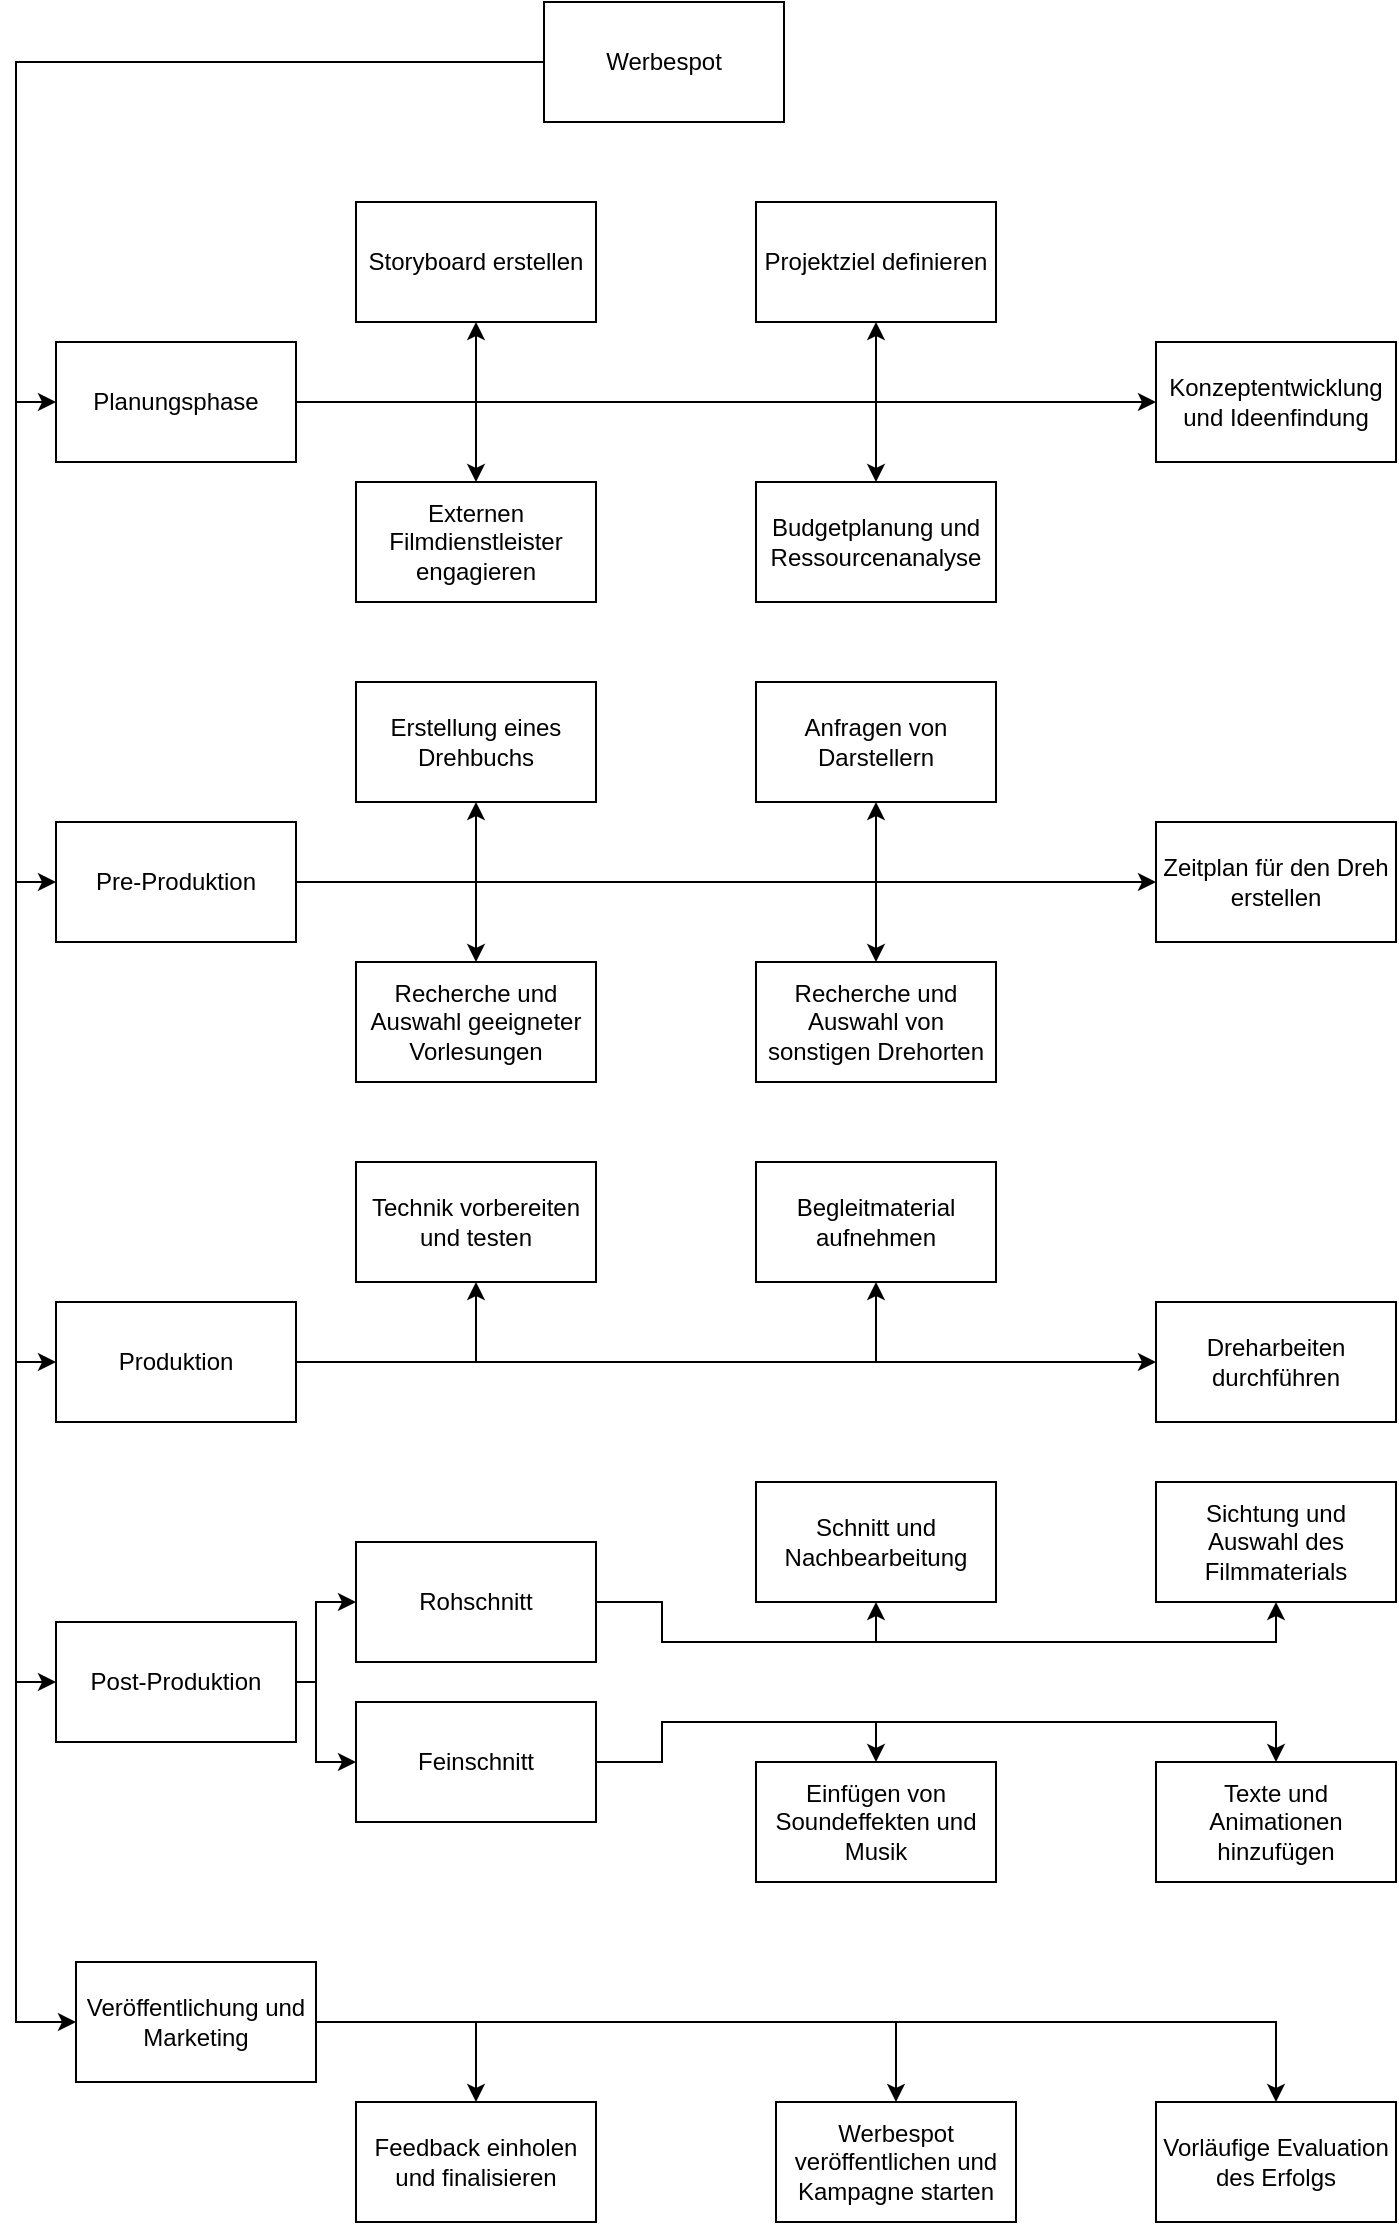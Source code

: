 <mxfile version="26.0.3">
  <diagram name="Seite-1" id="-RkgGW7811Z0LGyBiH7x">
    <mxGraphModel dx="1400" dy="842" grid="1" gridSize="10" guides="1" tooltips="1" connect="1" arrows="1" fold="1" page="1" pageScale="1" pageWidth="827" pageHeight="1169" math="0" shadow="0">
      <root>
        <mxCell id="0" />
        <mxCell id="1" parent="0" />
        <mxCell id="VMfmg8et39PvQThMeTDz-4" value="" style="edgeStyle=orthogonalEdgeStyle;rounded=0;orthogonalLoop=1;jettySize=auto;html=1;" parent="1" source="VMfmg8et39PvQThMeTDz-1" target="VMfmg8et39PvQThMeTDz-3" edge="1">
          <mxGeometry relative="1" as="geometry">
            <Array as="points">
              <mxPoint x="30" y="70" />
              <mxPoint x="30" y="240" />
            </Array>
          </mxGeometry>
        </mxCell>
        <mxCell id="VMfmg8et39PvQThMeTDz-6" value="" style="edgeStyle=orthogonalEdgeStyle;rounded=0;orthogonalLoop=1;jettySize=auto;html=1;" parent="1" source="VMfmg8et39PvQThMeTDz-1" target="VMfmg8et39PvQThMeTDz-5" edge="1">
          <mxGeometry relative="1" as="geometry">
            <Array as="points">
              <mxPoint x="30" y="70" />
              <mxPoint x="30" y="480" />
            </Array>
          </mxGeometry>
        </mxCell>
        <mxCell id="VMfmg8et39PvQThMeTDz-8" value="" style="edgeStyle=orthogonalEdgeStyle;rounded=0;orthogonalLoop=1;jettySize=auto;html=1;" parent="1" source="VMfmg8et39PvQThMeTDz-1" target="VMfmg8et39PvQThMeTDz-7" edge="1">
          <mxGeometry relative="1" as="geometry">
            <Array as="points">
              <mxPoint x="30" y="70" />
              <mxPoint x="30" y="720" />
            </Array>
          </mxGeometry>
        </mxCell>
        <mxCell id="VMfmg8et39PvQThMeTDz-10" value="" style="edgeStyle=orthogonalEdgeStyle;rounded=0;orthogonalLoop=1;jettySize=auto;html=1;" parent="1" source="VMfmg8et39PvQThMeTDz-1" target="VMfmg8et39PvQThMeTDz-9" edge="1">
          <mxGeometry relative="1" as="geometry">
            <Array as="points">
              <mxPoint x="30" y="70" />
              <mxPoint x="30" y="880" />
            </Array>
          </mxGeometry>
        </mxCell>
        <mxCell id="VMfmg8et39PvQThMeTDz-12" value="" style="edgeStyle=orthogonalEdgeStyle;rounded=0;orthogonalLoop=1;jettySize=auto;html=1;" parent="1" source="VMfmg8et39PvQThMeTDz-1" target="VMfmg8et39PvQThMeTDz-11" edge="1">
          <mxGeometry relative="1" as="geometry">
            <Array as="points">
              <mxPoint x="30" y="70" />
              <mxPoint x="30" y="1050" />
            </Array>
          </mxGeometry>
        </mxCell>
        <mxCell id="VMfmg8et39PvQThMeTDz-1" value="Werbespot" style="rounded=0;whiteSpace=wrap;html=1;" parent="1" vertex="1">
          <mxGeometry x="294" y="40" width="120" height="60" as="geometry" />
        </mxCell>
        <mxCell id="VMfmg8et39PvQThMeTDz-15" value="" style="edgeStyle=orthogonalEdgeStyle;rounded=0;orthogonalLoop=1;jettySize=auto;html=1;entryX=0.5;entryY=1;entryDx=0;entryDy=0;" parent="1" source="VMfmg8et39PvQThMeTDz-3" target="VMfmg8et39PvQThMeTDz-13" edge="1">
          <mxGeometry relative="1" as="geometry">
            <Array as="points">
              <mxPoint x="460" y="240" />
            </Array>
          </mxGeometry>
        </mxCell>
        <mxCell id="VMfmg8et39PvQThMeTDz-18" value="" style="edgeStyle=orthogonalEdgeStyle;rounded=0;orthogonalLoop=1;jettySize=auto;html=1;entryX=0.5;entryY=0;entryDx=0;entryDy=0;" parent="1" source="VMfmg8et39PvQThMeTDz-3" target="VMfmg8et39PvQThMeTDz-17" edge="1">
          <mxGeometry relative="1" as="geometry">
            <Array as="points">
              <mxPoint x="460" y="240" />
            </Array>
          </mxGeometry>
        </mxCell>
        <mxCell id="VMfmg8et39PvQThMeTDz-20" value="" style="edgeStyle=orthogonalEdgeStyle;rounded=0;orthogonalLoop=1;jettySize=auto;html=1;" parent="1" source="VMfmg8et39PvQThMeTDz-3" target="VMfmg8et39PvQThMeTDz-19" edge="1">
          <mxGeometry relative="1" as="geometry">
            <Array as="points">
              <mxPoint x="260" y="240" />
            </Array>
          </mxGeometry>
        </mxCell>
        <mxCell id="VMfmg8et39PvQThMeTDz-22" value="" style="edgeStyle=orthogonalEdgeStyle;rounded=0;orthogonalLoop=1;jettySize=auto;html=1;" parent="1" source="VMfmg8et39PvQThMeTDz-3" target="VMfmg8et39PvQThMeTDz-21" edge="1">
          <mxGeometry relative="1" as="geometry">
            <Array as="points">
              <mxPoint x="390" y="240" />
              <mxPoint x="390" y="240" />
            </Array>
          </mxGeometry>
        </mxCell>
        <mxCell id="VMfmg8et39PvQThMeTDz-24" value="" style="edgeStyle=orthogonalEdgeStyle;rounded=0;orthogonalLoop=1;jettySize=auto;html=1;exitX=1;exitY=0.5;exitDx=0;exitDy=0;" parent="1" source="VMfmg8et39PvQThMeTDz-3" target="VMfmg8et39PvQThMeTDz-23" edge="1">
          <mxGeometry relative="1" as="geometry">
            <Array as="points">
              <mxPoint x="260" y="240" />
            </Array>
          </mxGeometry>
        </mxCell>
        <mxCell id="VMfmg8et39PvQThMeTDz-3" value="Planungsphase" style="whiteSpace=wrap;html=1;rounded=0;" parent="1" vertex="1">
          <mxGeometry x="50" y="210" width="120" height="60" as="geometry" />
        </mxCell>
        <mxCell id="VMfmg8et39PvQThMeTDz-26" value="" style="edgeStyle=orthogonalEdgeStyle;rounded=0;orthogonalLoop=1;jettySize=auto;html=1;" parent="1" source="VMfmg8et39PvQThMeTDz-5" target="VMfmg8et39PvQThMeTDz-25" edge="1">
          <mxGeometry relative="1" as="geometry">
            <Array as="points">
              <mxPoint x="260" y="480" />
            </Array>
          </mxGeometry>
        </mxCell>
        <mxCell id="VMfmg8et39PvQThMeTDz-29" value="" style="edgeStyle=orthogonalEdgeStyle;rounded=0;orthogonalLoop=1;jettySize=auto;html=1;" parent="1" source="VMfmg8et39PvQThMeTDz-5" target="VMfmg8et39PvQThMeTDz-28" edge="1">
          <mxGeometry relative="1" as="geometry" />
        </mxCell>
        <mxCell id="VMfmg8et39PvQThMeTDz-31" value="" style="edgeStyle=orthogonalEdgeStyle;rounded=0;orthogonalLoop=1;jettySize=auto;html=1;" parent="1" source="VMfmg8et39PvQThMeTDz-5" target="VMfmg8et39PvQThMeTDz-30" edge="1">
          <mxGeometry relative="1" as="geometry" />
        </mxCell>
        <mxCell id="VMfmg8et39PvQThMeTDz-33" value="" style="edgeStyle=orthogonalEdgeStyle;rounded=0;orthogonalLoop=1;jettySize=auto;html=1;" parent="1" source="VMfmg8et39PvQThMeTDz-5" target="VMfmg8et39PvQThMeTDz-32" edge="1">
          <mxGeometry relative="1" as="geometry" />
        </mxCell>
        <mxCell id="VMfmg8et39PvQThMeTDz-35" value="" style="edgeStyle=orthogonalEdgeStyle;rounded=0;orthogonalLoop=1;jettySize=auto;html=1;" parent="1" source="VMfmg8et39PvQThMeTDz-5" target="VMfmg8et39PvQThMeTDz-34" edge="1">
          <mxGeometry relative="1" as="geometry" />
        </mxCell>
        <mxCell id="VMfmg8et39PvQThMeTDz-5" value="Pre-Produktion" style="rounded=0;whiteSpace=wrap;html=1;" parent="1" vertex="1">
          <mxGeometry x="50" y="450" width="120" height="60" as="geometry" />
        </mxCell>
        <mxCell id="VMfmg8et39PvQThMeTDz-37" value="" style="edgeStyle=orthogonalEdgeStyle;rounded=0;orthogonalLoop=1;jettySize=auto;html=1;" parent="1" source="VMfmg8et39PvQThMeTDz-7" target="VMfmg8et39PvQThMeTDz-36" edge="1">
          <mxGeometry relative="1" as="geometry" />
        </mxCell>
        <mxCell id="VMfmg8et39PvQThMeTDz-39" value="" style="edgeStyle=orthogonalEdgeStyle;rounded=0;orthogonalLoop=1;jettySize=auto;html=1;" parent="1" source="VMfmg8et39PvQThMeTDz-7" target="VMfmg8et39PvQThMeTDz-38" edge="1">
          <mxGeometry relative="1" as="geometry" />
        </mxCell>
        <mxCell id="VMfmg8et39PvQThMeTDz-41" value="" style="edgeStyle=orthogonalEdgeStyle;rounded=0;orthogonalLoop=1;jettySize=auto;html=1;" parent="1" source="VMfmg8et39PvQThMeTDz-7" target="VMfmg8et39PvQThMeTDz-40" edge="1">
          <mxGeometry relative="1" as="geometry" />
        </mxCell>
        <mxCell id="VMfmg8et39PvQThMeTDz-7" value="Produktion" style="whiteSpace=wrap;html=1;rounded=0;" parent="1" vertex="1">
          <mxGeometry x="50" y="690" width="120" height="60" as="geometry" />
        </mxCell>
        <mxCell id="VMfmg8et39PvQThMeTDz-50" value="" style="edgeStyle=orthogonalEdgeStyle;rounded=0;orthogonalLoop=1;jettySize=auto;html=1;" parent="1" source="VMfmg8et39PvQThMeTDz-9" target="VMfmg8et39PvQThMeTDz-48" edge="1">
          <mxGeometry relative="1" as="geometry">
            <Array as="points">
              <mxPoint x="180" y="880" />
              <mxPoint x="180" y="840" />
            </Array>
          </mxGeometry>
        </mxCell>
        <mxCell id="VMfmg8et39PvQThMeTDz-52" value="" style="edgeStyle=orthogonalEdgeStyle;rounded=0;orthogonalLoop=1;jettySize=auto;html=1;" parent="1" source="VMfmg8et39PvQThMeTDz-9" target="VMfmg8et39PvQThMeTDz-51" edge="1">
          <mxGeometry relative="1" as="geometry">
            <Array as="points">
              <mxPoint x="180" y="880" />
              <mxPoint x="180" y="920" />
            </Array>
          </mxGeometry>
        </mxCell>
        <mxCell id="VMfmg8et39PvQThMeTDz-9" value="Post-Produktion" style="rounded=0;whiteSpace=wrap;html=1;" parent="1" vertex="1">
          <mxGeometry x="50" y="850" width="120" height="60" as="geometry" />
        </mxCell>
        <mxCell id="VMfmg8et39PvQThMeTDz-58" value="" style="edgeStyle=orthogonalEdgeStyle;rounded=0;orthogonalLoop=1;jettySize=auto;html=1;" parent="1" source="VMfmg8et39PvQThMeTDz-11" target="VMfmg8et39PvQThMeTDz-57" edge="1">
          <mxGeometry relative="1" as="geometry" />
        </mxCell>
        <mxCell id="VMfmg8et39PvQThMeTDz-60" value="" style="edgeStyle=orthogonalEdgeStyle;rounded=0;orthogonalLoop=1;jettySize=auto;html=1;" parent="1" source="VMfmg8et39PvQThMeTDz-11" target="VMfmg8et39PvQThMeTDz-59" edge="1">
          <mxGeometry relative="1" as="geometry" />
        </mxCell>
        <mxCell id="VMfmg8et39PvQThMeTDz-62" value="" style="edgeStyle=orthogonalEdgeStyle;rounded=0;orthogonalLoop=1;jettySize=auto;html=1;" parent="1" source="VMfmg8et39PvQThMeTDz-11" target="VMfmg8et39PvQThMeTDz-61" edge="1">
          <mxGeometry relative="1" as="geometry" />
        </mxCell>
        <mxCell id="VMfmg8et39PvQThMeTDz-11" value="Veröffentlichung und Marketing" style="rounded=0;whiteSpace=wrap;html=1;" parent="1" vertex="1">
          <mxGeometry x="60" y="1020" width="120" height="60" as="geometry" />
        </mxCell>
        <mxCell id="VMfmg8et39PvQThMeTDz-13" value="Projektziel definieren" style="whiteSpace=wrap;html=1;rounded=0;" parent="1" vertex="1">
          <mxGeometry x="400" y="140" width="120" height="60" as="geometry" />
        </mxCell>
        <mxCell id="VMfmg8et39PvQThMeTDz-17" value="Budgetplanung und Ressourcenanalyse" style="whiteSpace=wrap;html=1;rounded=0;" parent="1" vertex="1">
          <mxGeometry x="400" y="280" width="120" height="60" as="geometry" />
        </mxCell>
        <mxCell id="VMfmg8et39PvQThMeTDz-19" value="Externen Filmdienstleister engagieren" style="whiteSpace=wrap;html=1;rounded=0;" parent="1" vertex="1">
          <mxGeometry x="200" y="280" width="120" height="60" as="geometry" />
        </mxCell>
        <mxCell id="VMfmg8et39PvQThMeTDz-21" value="Konzeptentwicklung und Ideenfindung" style="whiteSpace=wrap;html=1;rounded=0;" parent="1" vertex="1">
          <mxGeometry x="600" y="210" width="120" height="60" as="geometry" />
        </mxCell>
        <mxCell id="VMfmg8et39PvQThMeTDz-23" value="Storyboard erstellen" style="whiteSpace=wrap;html=1;rounded=0;" parent="1" vertex="1">
          <mxGeometry x="200" y="140" width="120" height="60" as="geometry" />
        </mxCell>
        <mxCell id="VMfmg8et39PvQThMeTDz-25" value="Erstellung eines Drehbuchs" style="whiteSpace=wrap;html=1;rounded=0;" parent="1" vertex="1">
          <mxGeometry x="200" y="380" width="120" height="60" as="geometry" />
        </mxCell>
        <mxCell id="VMfmg8et39PvQThMeTDz-28" value="Recherche und Auswahl geeigneter Vorlesungen" style="whiteSpace=wrap;html=1;rounded=0;" parent="1" vertex="1">
          <mxGeometry x="200" y="520" width="120" height="60" as="geometry" />
        </mxCell>
        <mxCell id="VMfmg8et39PvQThMeTDz-30" value="Anfragen von Darstellern" style="whiteSpace=wrap;html=1;rounded=0;" parent="1" vertex="1">
          <mxGeometry x="400" y="380" width="120" height="60" as="geometry" />
        </mxCell>
        <mxCell id="VMfmg8et39PvQThMeTDz-32" value="Recherche und Auswahl von sonstigen Drehorten" style="whiteSpace=wrap;html=1;rounded=0;" parent="1" vertex="1">
          <mxGeometry x="400" y="520" width="120" height="60" as="geometry" />
        </mxCell>
        <mxCell id="VMfmg8et39PvQThMeTDz-34" value="Zeitplan für den Dreh erstellen" style="whiteSpace=wrap;html=1;rounded=0;" parent="1" vertex="1">
          <mxGeometry x="600" y="450" width="120" height="60" as="geometry" />
        </mxCell>
        <mxCell id="VMfmg8et39PvQThMeTDz-36" value="Technik vorbereiten und testen" style="whiteSpace=wrap;html=1;rounded=0;" parent="1" vertex="1">
          <mxGeometry x="200" y="620" width="120" height="60" as="geometry" />
        </mxCell>
        <mxCell id="VMfmg8et39PvQThMeTDz-38" value="Dreharbeiten durchführen" style="whiteSpace=wrap;html=1;rounded=0;" parent="1" vertex="1">
          <mxGeometry x="600" y="690" width="120" height="60" as="geometry" />
        </mxCell>
        <mxCell id="VMfmg8et39PvQThMeTDz-40" value="Begleitmaterial aufnehmen" style="whiteSpace=wrap;html=1;rounded=0;" parent="1" vertex="1">
          <mxGeometry x="400" y="620" width="120" height="60" as="geometry" />
        </mxCell>
        <mxCell id="VMfmg8et39PvQThMeTDz-42" value="Sichtung und Auswahl des Filmmaterials" style="rounded=0;whiteSpace=wrap;html=1;" parent="1" vertex="1">
          <mxGeometry x="600" y="780" width="120" height="60" as="geometry" />
        </mxCell>
        <mxCell id="VMfmg8et39PvQThMeTDz-44" value="Schnitt und Nachbearbeitung" style="whiteSpace=wrap;html=1;rounded=0;" parent="1" vertex="1">
          <mxGeometry x="400" y="780" width="120" height="60" as="geometry" />
        </mxCell>
        <mxCell id="VMfmg8et39PvQThMeTDz-46" value="Einfügen von Soundeffekten und Musik" style="whiteSpace=wrap;html=1;rounded=0;" parent="1" vertex="1">
          <mxGeometry x="400" y="920" width="120" height="60" as="geometry" />
        </mxCell>
        <mxCell id="VMfmg8et39PvQThMeTDz-56" style="edgeStyle=orthogonalEdgeStyle;rounded=0;orthogonalLoop=1;jettySize=auto;html=1;exitX=1;exitY=0.5;exitDx=0;exitDy=0;entryX=0.5;entryY=1;entryDx=0;entryDy=0;" parent="1" source="VMfmg8et39PvQThMeTDz-48" target="VMfmg8et39PvQThMeTDz-44" edge="1">
          <mxGeometry relative="1" as="geometry">
            <Array as="points">
              <mxPoint x="353" y="860" />
              <mxPoint x="460" y="860" />
            </Array>
          </mxGeometry>
        </mxCell>
        <mxCell id="VMfmg8et39PvQThMeTDz-63" style="edgeStyle=orthogonalEdgeStyle;rounded=0;orthogonalLoop=1;jettySize=auto;html=1;exitX=1;exitY=0.5;exitDx=0;exitDy=0;entryX=0.5;entryY=1;entryDx=0;entryDy=0;" parent="1" source="VMfmg8et39PvQThMeTDz-48" target="VMfmg8et39PvQThMeTDz-42" edge="1">
          <mxGeometry relative="1" as="geometry">
            <Array as="points">
              <mxPoint x="353" y="860" />
              <mxPoint x="660" y="860" />
            </Array>
          </mxGeometry>
        </mxCell>
        <mxCell id="VMfmg8et39PvQThMeTDz-48" value="Rohschnitt" style="whiteSpace=wrap;html=1;rounded=0;" parent="1" vertex="1">
          <mxGeometry x="200" y="810" width="120" height="60" as="geometry" />
        </mxCell>
        <mxCell id="VMfmg8et39PvQThMeTDz-64" style="edgeStyle=orthogonalEdgeStyle;rounded=0;orthogonalLoop=1;jettySize=auto;html=1;exitX=1;exitY=0.5;exitDx=0;exitDy=0;entryX=0.5;entryY=0;entryDx=0;entryDy=0;" parent="1" source="VMfmg8et39PvQThMeTDz-51" target="VMfmg8et39PvQThMeTDz-46" edge="1">
          <mxGeometry relative="1" as="geometry">
            <Array as="points">
              <mxPoint x="353" y="900" />
              <mxPoint x="460" y="900" />
            </Array>
          </mxGeometry>
        </mxCell>
        <mxCell id="VMfmg8et39PvQThMeTDz-65" style="edgeStyle=orthogonalEdgeStyle;rounded=0;orthogonalLoop=1;jettySize=auto;html=1;exitX=1;exitY=0.5;exitDx=0;exitDy=0;entryX=0.5;entryY=0;entryDx=0;entryDy=0;" parent="1" source="VMfmg8et39PvQThMeTDz-51" target="VMfmg8et39PvQThMeTDz-54" edge="1">
          <mxGeometry relative="1" as="geometry">
            <Array as="points">
              <mxPoint x="353" y="900" />
              <mxPoint x="660" y="900" />
            </Array>
          </mxGeometry>
        </mxCell>
        <mxCell id="VMfmg8et39PvQThMeTDz-51" value="Feinschnitt" style="whiteSpace=wrap;html=1;rounded=0;" parent="1" vertex="1">
          <mxGeometry x="200" y="890" width="120" height="60" as="geometry" />
        </mxCell>
        <mxCell id="VMfmg8et39PvQThMeTDz-54" value="Texte und Animationen hinzufügen" style="whiteSpace=wrap;html=1;rounded=0;" parent="1" vertex="1">
          <mxGeometry x="600" y="920" width="120" height="60" as="geometry" />
        </mxCell>
        <mxCell id="VMfmg8et39PvQThMeTDz-57" value="Feedback einholen und finalisieren" style="whiteSpace=wrap;html=1;rounded=0;" parent="1" vertex="1">
          <mxGeometry x="200" y="1090" width="120" height="60" as="geometry" />
        </mxCell>
        <mxCell id="VMfmg8et39PvQThMeTDz-59" value="Werbespot veröffentlichen und Kampagne starten" style="whiteSpace=wrap;html=1;rounded=0;" parent="1" vertex="1">
          <mxGeometry x="410" y="1090" width="120" height="60" as="geometry" />
        </mxCell>
        <mxCell id="VMfmg8et39PvQThMeTDz-61" value="Vorläufige Evaluation des Erfolgs" style="whiteSpace=wrap;html=1;rounded=0;" parent="1" vertex="1">
          <mxGeometry x="600" y="1090" width="120" height="60" as="geometry" />
        </mxCell>
      </root>
    </mxGraphModel>
  </diagram>
</mxfile>
